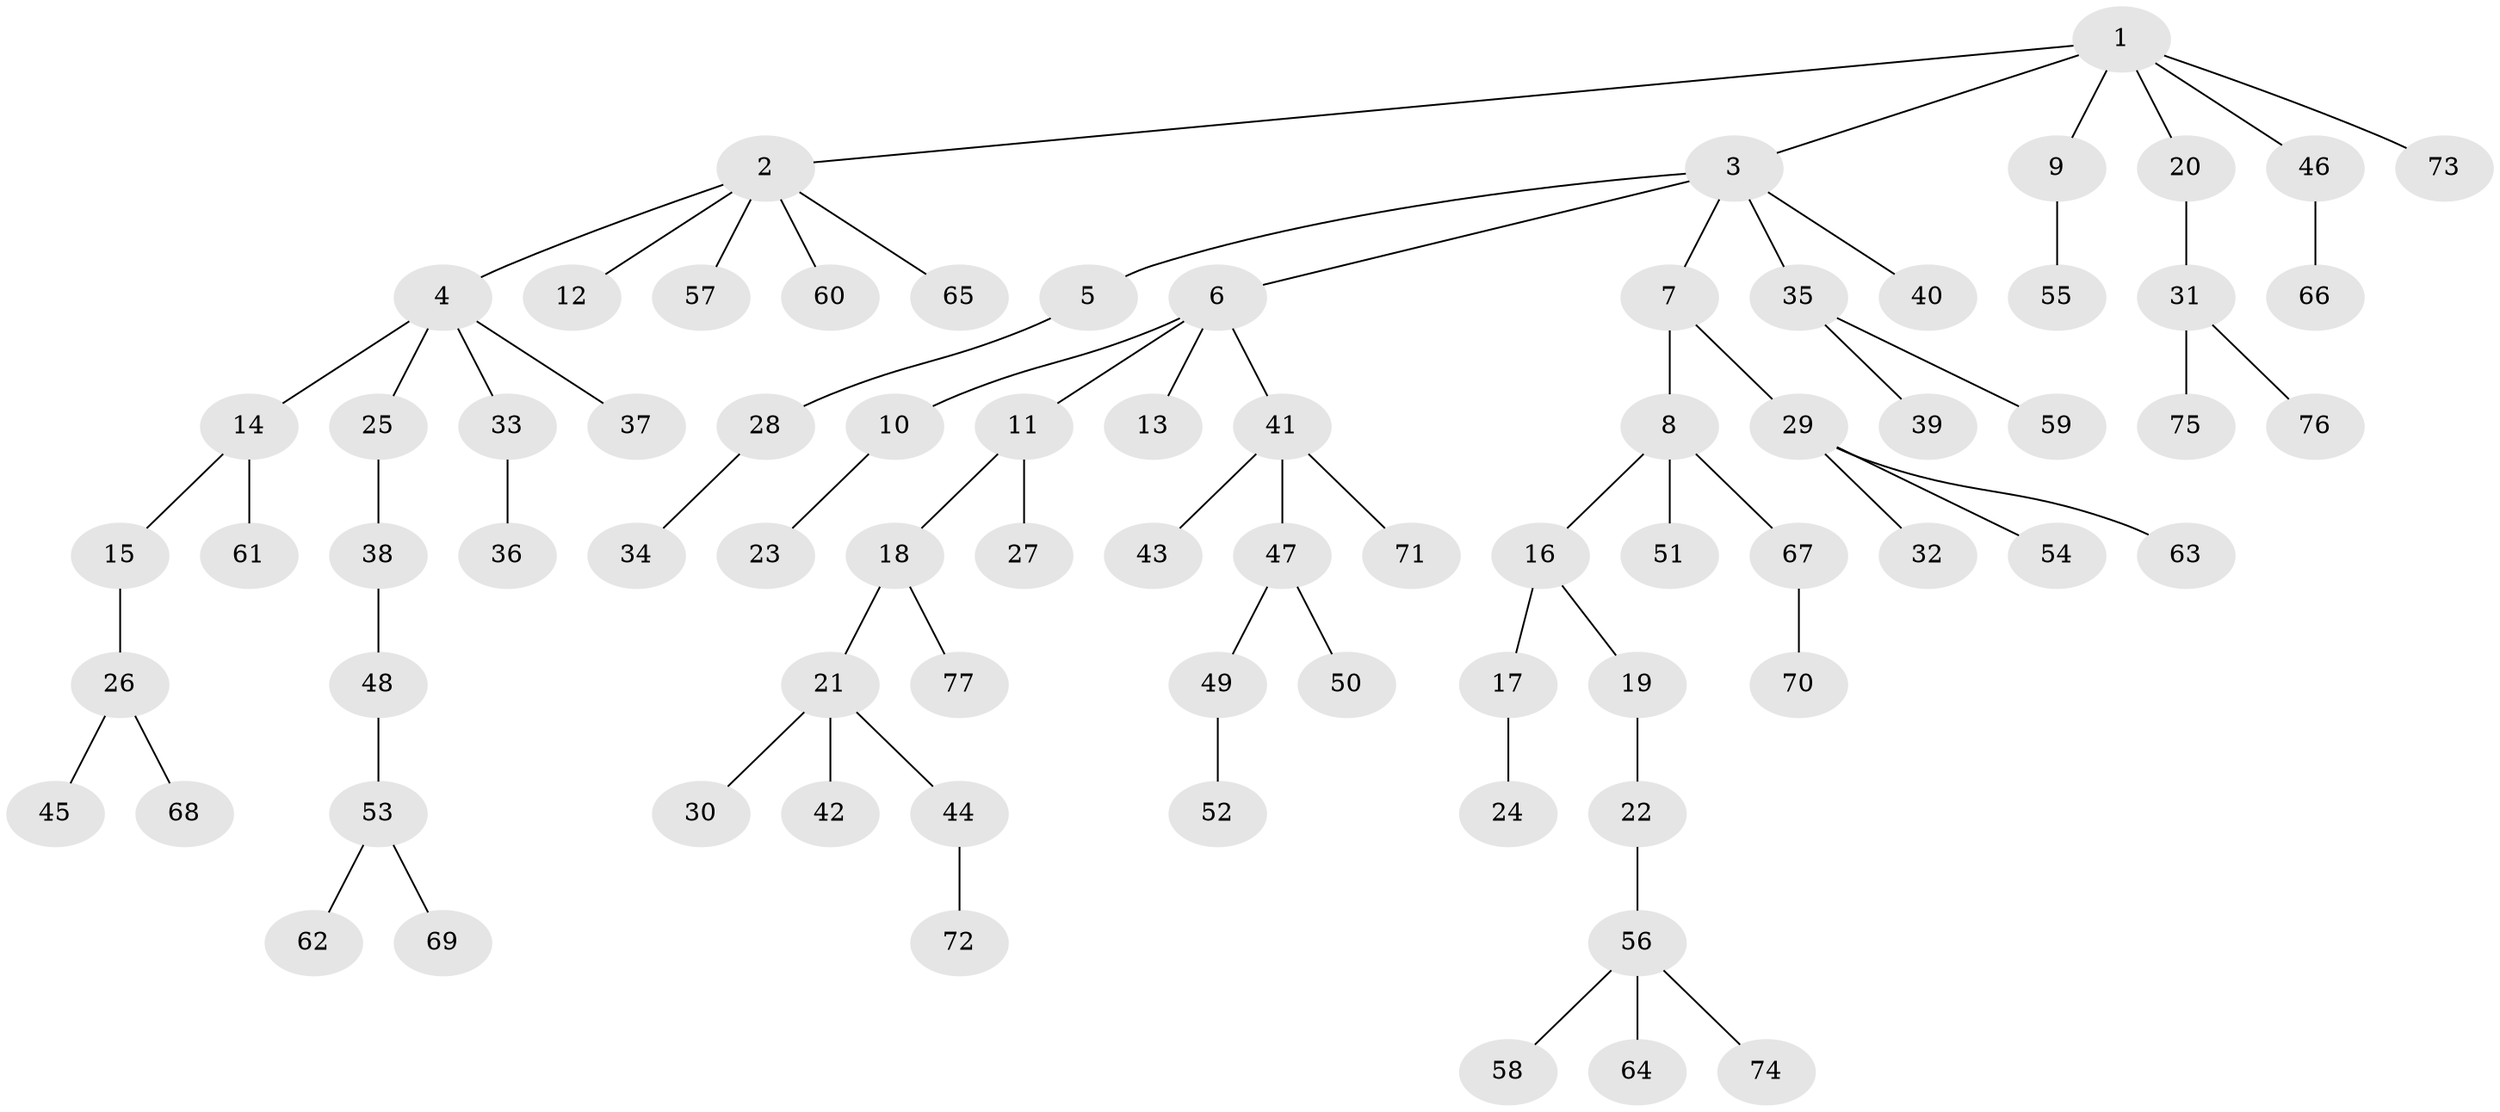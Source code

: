 // coarse degree distribution, {6: 0.018867924528301886, 9: 0.03773584905660377, 2: 0.22641509433962265, 5: 0.018867924528301886, 1: 0.5660377358490566, 3: 0.1320754716981132}
// Generated by graph-tools (version 1.1) at 2025/24/03/03/25 07:24:07]
// undirected, 77 vertices, 76 edges
graph export_dot {
graph [start="1"]
  node [color=gray90,style=filled];
  1;
  2;
  3;
  4;
  5;
  6;
  7;
  8;
  9;
  10;
  11;
  12;
  13;
  14;
  15;
  16;
  17;
  18;
  19;
  20;
  21;
  22;
  23;
  24;
  25;
  26;
  27;
  28;
  29;
  30;
  31;
  32;
  33;
  34;
  35;
  36;
  37;
  38;
  39;
  40;
  41;
  42;
  43;
  44;
  45;
  46;
  47;
  48;
  49;
  50;
  51;
  52;
  53;
  54;
  55;
  56;
  57;
  58;
  59;
  60;
  61;
  62;
  63;
  64;
  65;
  66;
  67;
  68;
  69;
  70;
  71;
  72;
  73;
  74;
  75;
  76;
  77;
  1 -- 2;
  1 -- 3;
  1 -- 9;
  1 -- 20;
  1 -- 46;
  1 -- 73;
  2 -- 4;
  2 -- 12;
  2 -- 57;
  2 -- 60;
  2 -- 65;
  3 -- 5;
  3 -- 6;
  3 -- 7;
  3 -- 35;
  3 -- 40;
  4 -- 14;
  4 -- 25;
  4 -- 33;
  4 -- 37;
  5 -- 28;
  6 -- 10;
  6 -- 11;
  6 -- 13;
  6 -- 41;
  7 -- 8;
  7 -- 29;
  8 -- 16;
  8 -- 51;
  8 -- 67;
  9 -- 55;
  10 -- 23;
  11 -- 18;
  11 -- 27;
  14 -- 15;
  14 -- 61;
  15 -- 26;
  16 -- 17;
  16 -- 19;
  17 -- 24;
  18 -- 21;
  18 -- 77;
  19 -- 22;
  20 -- 31;
  21 -- 30;
  21 -- 42;
  21 -- 44;
  22 -- 56;
  25 -- 38;
  26 -- 45;
  26 -- 68;
  28 -- 34;
  29 -- 32;
  29 -- 54;
  29 -- 63;
  31 -- 75;
  31 -- 76;
  33 -- 36;
  35 -- 39;
  35 -- 59;
  38 -- 48;
  41 -- 43;
  41 -- 47;
  41 -- 71;
  44 -- 72;
  46 -- 66;
  47 -- 49;
  47 -- 50;
  48 -- 53;
  49 -- 52;
  53 -- 62;
  53 -- 69;
  56 -- 58;
  56 -- 64;
  56 -- 74;
  67 -- 70;
}
